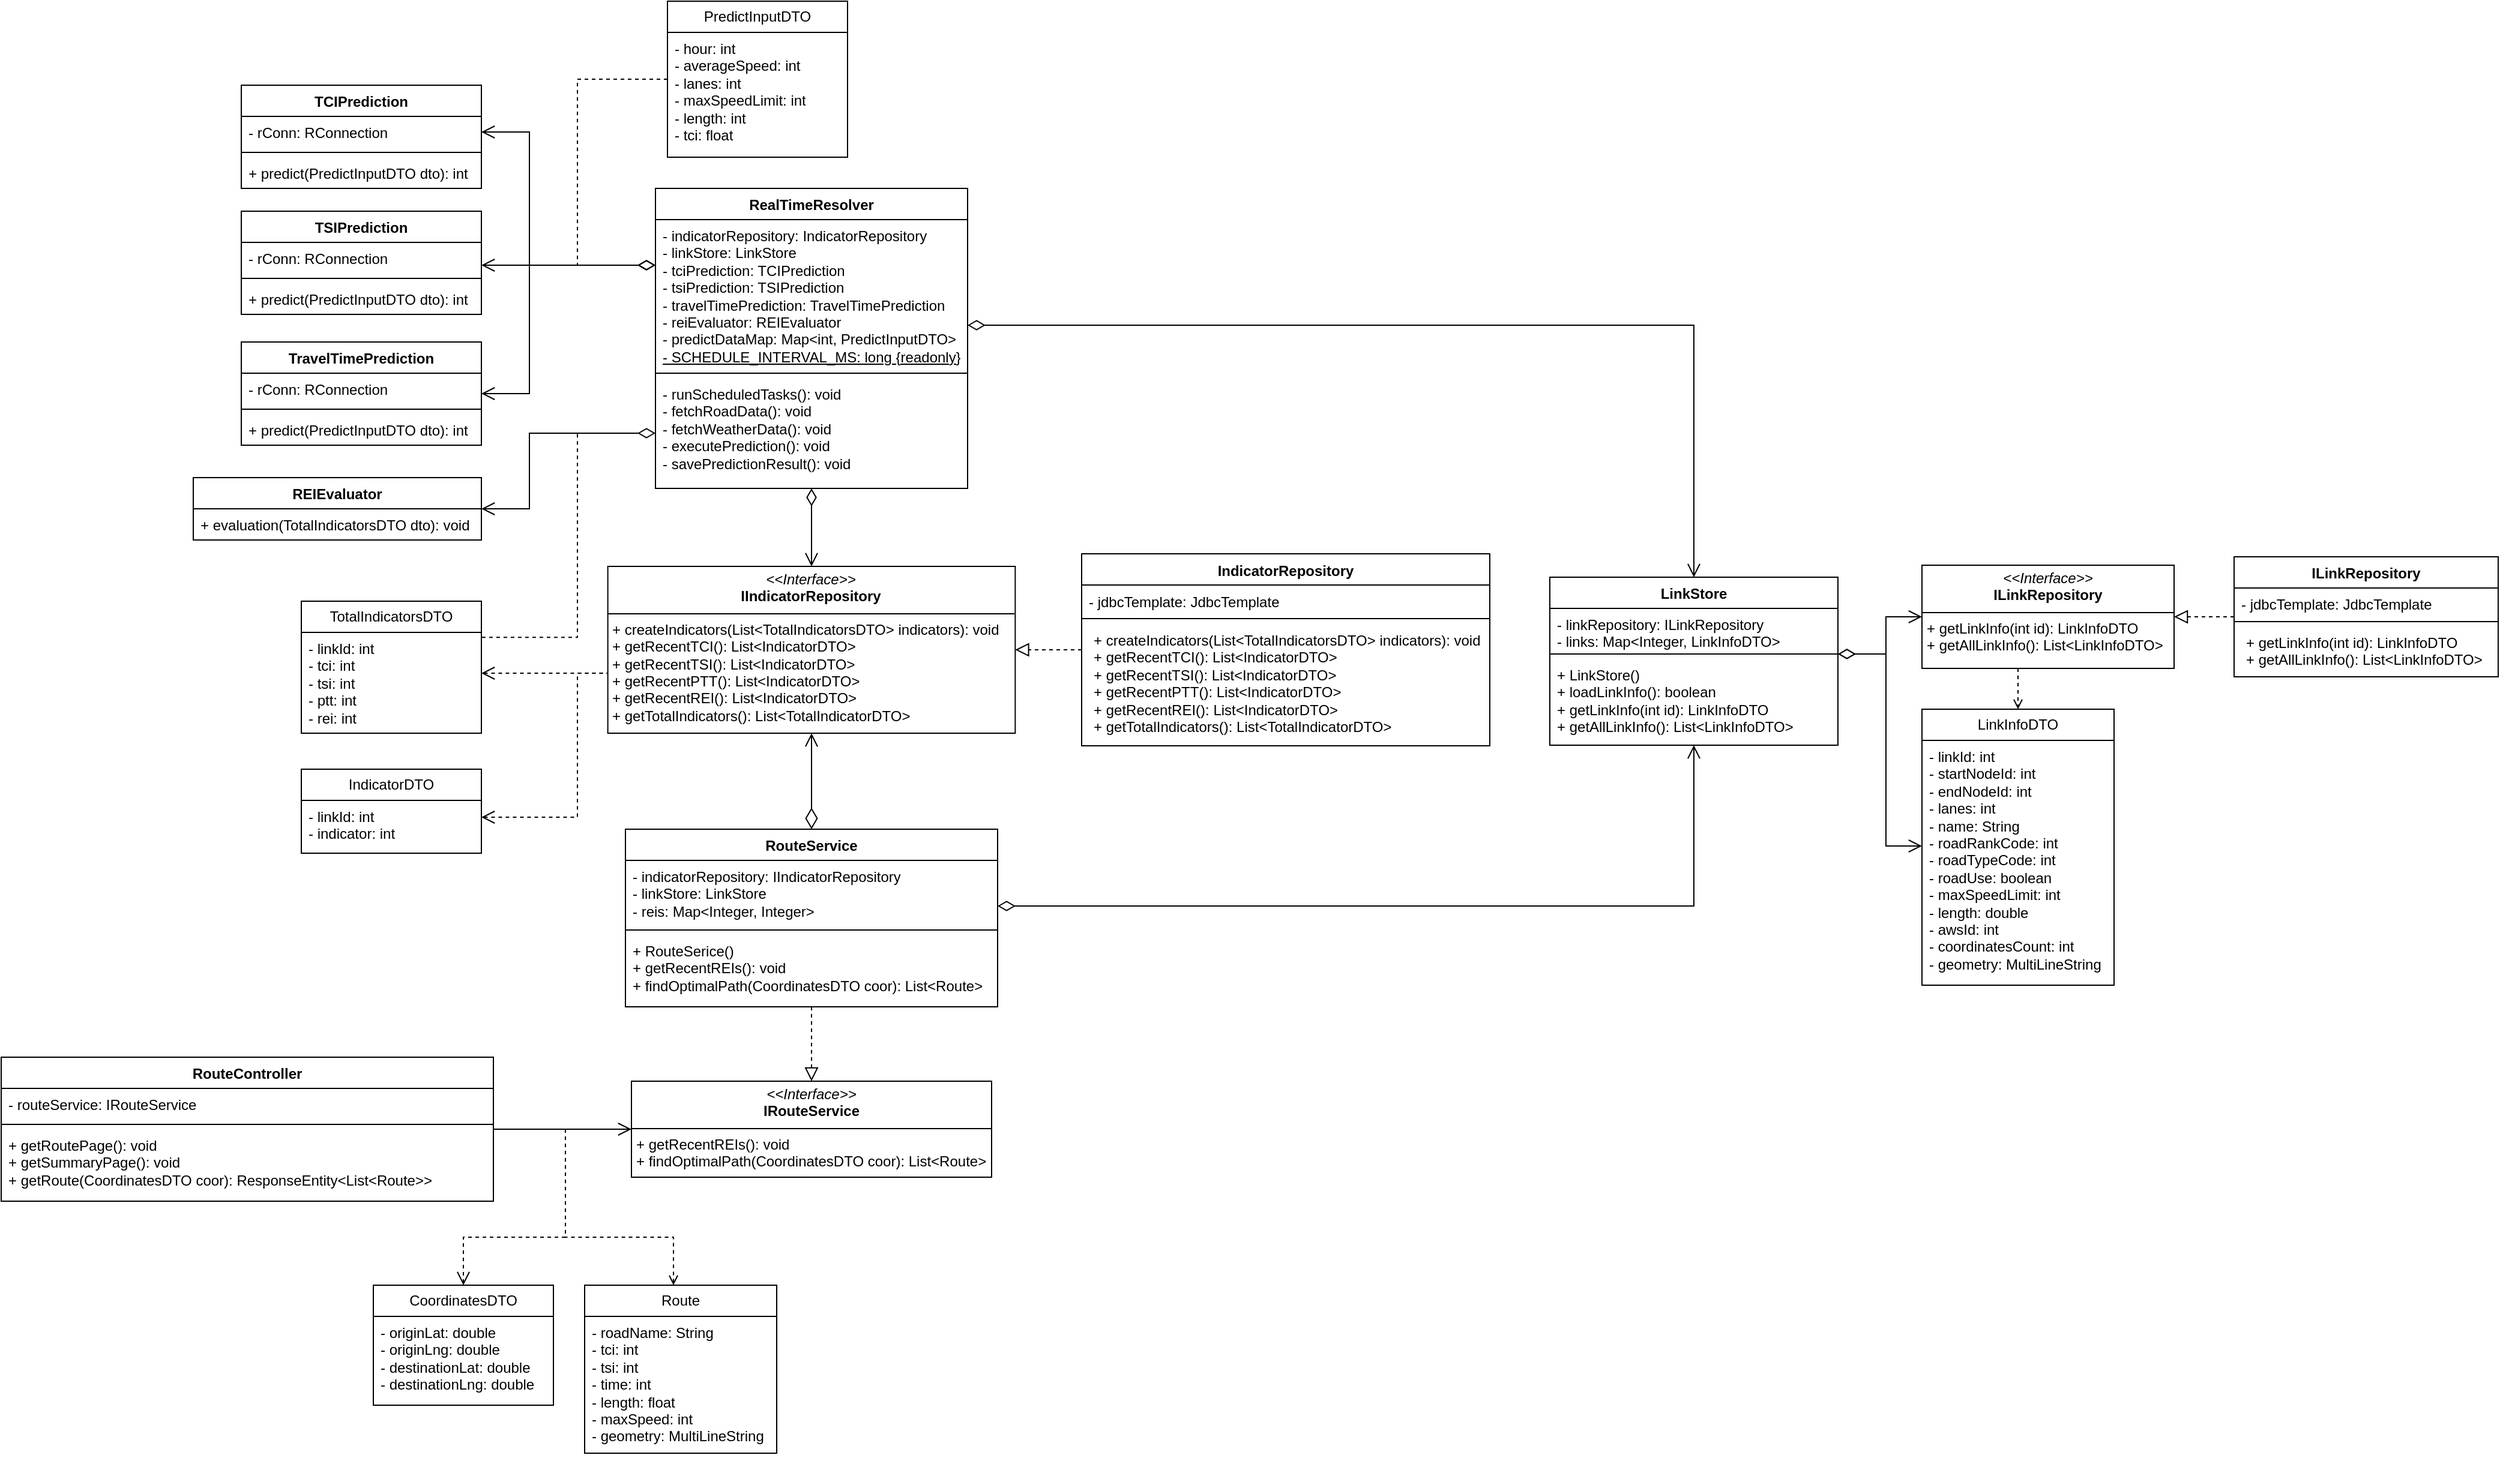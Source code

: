 <mxfile version="24.7.6">
  <diagram id="C5RBs43oDa-KdzZeNtuy" name="Page-1">
    <mxGraphModel dx="2386" dy="2141" grid="1" gridSize="10" guides="1" tooltips="1" connect="1" arrows="1" fold="1" page="1" pageScale="1" pageWidth="1169" pageHeight="827" math="0" shadow="0">
      <root>
        <mxCell id="WIyWlLk6GJQsqaUBKTNV-0" />
        <mxCell id="WIyWlLk6GJQsqaUBKTNV-1" parent="WIyWlLk6GJQsqaUBKTNV-0" />
        <mxCell id="muxnc6hLIIF-vg2cAyDk-29" style="edgeStyle=orthogonalEdgeStyle;rounded=0;orthogonalLoop=1;jettySize=auto;html=1;startArrow=diamondThin;startFill=0;endSize=9;endArrow=open;endFill=0;startSize=12;" edge="1" parent="WIyWlLk6GJQsqaUBKTNV-1" source="7qdgNz7IVnDJnhtJZtUA-0" target="-kvVvv8A91ytOYpTTfjP-13">
          <mxGeometry relative="1" as="geometry" />
        </mxCell>
        <mxCell id="7qdgNz7IVnDJnhtJZtUA-0" value="RealTimeResolver" style="swimlane;fontStyle=1;align=center;verticalAlign=top;childLayout=stackLayout;horizontal=1;startSize=26;horizontalStack=0;resizeParent=1;resizeParentMax=0;resizeLast=0;collapsible=1;marginBottom=0;whiteSpace=wrap;html=1;swimlaneFillColor=default;" parent="WIyWlLk6GJQsqaUBKTNV-1" vertex="1">
          <mxGeometry x="645" y="-584" width="260" height="250" as="geometry" />
        </mxCell>
        <mxCell id="7qdgNz7IVnDJnhtJZtUA-1" value="- indicatorRepository: IndicatorRepository&lt;div&gt;- linkStore: LinkStore&lt;br&gt;&lt;div&gt;- tciPrediction: TCI&lt;span style=&quot;background-color: initial;&quot;&gt;Prediction&lt;/span&gt;&lt;/div&gt;&lt;div&gt;- tsiPrediction: TSI&lt;span style=&quot;background-color: initial;&quot;&gt;Prediction&lt;/span&gt;&lt;/div&gt;&lt;div&gt;- travelTimePrediction: TravelTime&lt;span style=&quot;background-color: initial;&quot;&gt;Prediction&lt;/span&gt;&lt;/div&gt;&lt;div&gt;- reiEvaluator: REIEvaluator&lt;/div&gt;&lt;/div&gt;&lt;div&gt;- predictDataMap: Map&amp;lt;int, PredictInputDTO&amp;gt;&lt;/div&gt;&lt;u&gt;- SCHEDULE_INTERVAL_MS: long {readonly}&lt;/u&gt;" style="text;strokeColor=none;fillColor=none;align=left;verticalAlign=top;spacingLeft=4;spacingRight=4;overflow=hidden;rotatable=0;points=[[0,0.5],[1,0.5]];portConstraint=eastwest;whiteSpace=wrap;html=1;" parent="7qdgNz7IVnDJnhtJZtUA-0" vertex="1">
          <mxGeometry y="26" width="260" height="124" as="geometry" />
        </mxCell>
        <mxCell id="7qdgNz7IVnDJnhtJZtUA-2" value="" style="line;strokeWidth=1;fillColor=none;align=left;verticalAlign=middle;spacingTop=-1;spacingLeft=3;spacingRight=3;rotatable=0;labelPosition=right;points=[];portConstraint=eastwest;strokeColor=inherit;" parent="7qdgNz7IVnDJnhtJZtUA-0" vertex="1">
          <mxGeometry y="150" width="260" height="8" as="geometry" />
        </mxCell>
        <mxCell id="7qdgNz7IVnDJnhtJZtUA-3" value="- runScheduledTasks(): void&lt;div&gt;- fetchRoadData(): void&lt;div&gt;- fetchWeatherData(): void&lt;/div&gt;&lt;div&gt;- executePrediction(): void&lt;/div&gt;&lt;div&gt;- savePredictionResult(): void&lt;/div&gt;&lt;/div&gt;" style="text;strokeColor=none;fillColor=none;align=left;verticalAlign=top;spacingLeft=4;spacingRight=4;overflow=hidden;rotatable=0;points=[[0,0.5],[1,0.5]];portConstraint=eastwest;whiteSpace=wrap;html=1;" parent="7qdgNz7IVnDJnhtJZtUA-0" vertex="1">
          <mxGeometry y="158" width="260" height="92" as="geometry" />
        </mxCell>
        <mxCell id="7qdgNz7IVnDJnhtJZtUA-4" value="TCIPrediction" style="swimlane;fontStyle=1;align=center;verticalAlign=top;childLayout=stackLayout;horizontal=1;startSize=26;horizontalStack=0;resizeParent=1;resizeParentMax=0;resizeLast=0;collapsible=1;marginBottom=0;whiteSpace=wrap;html=1;fillColor=default;swimlaneFillColor=default;" parent="WIyWlLk6GJQsqaUBKTNV-1" vertex="1">
          <mxGeometry x="300" y="-670" width="200" height="86" as="geometry" />
        </mxCell>
        <mxCell id="7qdgNz7IVnDJnhtJZtUA-5" value="- rConn: RConnection" style="text;strokeColor=none;fillColor=none;align=left;verticalAlign=top;spacingLeft=4;spacingRight=4;overflow=hidden;rotatable=0;points=[[0,0.5],[1,0.5]];portConstraint=eastwest;whiteSpace=wrap;html=1;" parent="7qdgNz7IVnDJnhtJZtUA-4" vertex="1">
          <mxGeometry y="26" width="200" height="26" as="geometry" />
        </mxCell>
        <mxCell id="7qdgNz7IVnDJnhtJZtUA-6" value="" style="line;strokeWidth=1;fillColor=none;align=left;verticalAlign=middle;spacingTop=-1;spacingLeft=3;spacingRight=3;rotatable=0;labelPosition=right;points=[];portConstraint=eastwest;strokeColor=inherit;" parent="7qdgNz7IVnDJnhtJZtUA-4" vertex="1">
          <mxGeometry y="52" width="200" height="8" as="geometry" />
        </mxCell>
        <mxCell id="7qdgNz7IVnDJnhtJZtUA-7" value="+ predict(PredictInputDTO dto): int" style="text;strokeColor=none;fillColor=none;align=left;verticalAlign=top;spacingLeft=4;spacingRight=4;overflow=hidden;rotatable=0;points=[[0,0.5],[1,0.5]];portConstraint=eastwest;whiteSpace=wrap;html=1;" parent="7qdgNz7IVnDJnhtJZtUA-4" vertex="1">
          <mxGeometry y="60" width="200" height="26" as="geometry" />
        </mxCell>
        <mxCell id="muxnc6hLIIF-vg2cAyDk-27" style="edgeStyle=orthogonalEdgeStyle;rounded=0;orthogonalLoop=1;jettySize=auto;html=1;endSize=12;startSize=9;endArrow=diamondThin;endFill=0;startArrow=open;startFill=0;" edge="1" parent="WIyWlLk6GJQsqaUBKTNV-1" source="7qdgNz7IVnDJnhtJZtUA-8" target="7qdgNz7IVnDJnhtJZtUA-0">
          <mxGeometry relative="1" as="geometry">
            <Array as="points">
              <mxPoint x="540" y="-413" />
              <mxPoint x="540" y="-520" />
            </Array>
          </mxGeometry>
        </mxCell>
        <mxCell id="7qdgNz7IVnDJnhtJZtUA-8" value="TravelTimePrediction" style="swimlane;fontStyle=1;align=center;verticalAlign=top;childLayout=stackLayout;horizontal=1;startSize=26;horizontalStack=0;resizeParent=1;resizeParentMax=0;resizeLast=0;collapsible=1;marginBottom=0;whiteSpace=wrap;html=1;swimlaneFillColor=default;" parent="WIyWlLk6GJQsqaUBKTNV-1" vertex="1">
          <mxGeometry x="300" y="-456" width="200" height="86" as="geometry" />
        </mxCell>
        <mxCell id="7qdgNz7IVnDJnhtJZtUA-9" value="- rConn: RConnection" style="text;strokeColor=none;fillColor=none;align=left;verticalAlign=top;spacingLeft=4;spacingRight=4;overflow=hidden;rotatable=0;points=[[0,0.5],[1,0.5]];portConstraint=eastwest;whiteSpace=wrap;html=1;" parent="7qdgNz7IVnDJnhtJZtUA-8" vertex="1">
          <mxGeometry y="26" width="200" height="26" as="geometry" />
        </mxCell>
        <mxCell id="7qdgNz7IVnDJnhtJZtUA-10" value="" style="line;strokeWidth=1;fillColor=none;align=left;verticalAlign=middle;spacingTop=-1;spacingLeft=3;spacingRight=3;rotatable=0;labelPosition=right;points=[];portConstraint=eastwest;strokeColor=inherit;" parent="7qdgNz7IVnDJnhtJZtUA-8" vertex="1">
          <mxGeometry y="52" width="200" height="8" as="geometry" />
        </mxCell>
        <mxCell id="7qdgNz7IVnDJnhtJZtUA-11" value="+ predict(PredictInputDTO dto): int" style="text;strokeColor=none;fillColor=none;align=left;verticalAlign=top;spacingLeft=4;spacingRight=4;overflow=hidden;rotatable=0;points=[[0,0.5],[1,0.5]];portConstraint=eastwest;whiteSpace=wrap;html=1;" parent="7qdgNz7IVnDJnhtJZtUA-8" vertex="1">
          <mxGeometry y="60" width="200" height="26" as="geometry" />
        </mxCell>
        <mxCell id="muxnc6hLIIF-vg2cAyDk-26" style="edgeStyle=orthogonalEdgeStyle;rounded=0;orthogonalLoop=1;jettySize=auto;html=1;endSize=12;startSize=9;endArrow=diamondThin;endFill=0;startArrow=open;startFill=0;" edge="1" parent="WIyWlLk6GJQsqaUBKTNV-1" source="7qdgNz7IVnDJnhtJZtUA-12" target="7qdgNz7IVnDJnhtJZtUA-0">
          <mxGeometry relative="1" as="geometry">
            <Array as="points">
              <mxPoint x="580" y="-520" />
              <mxPoint x="580" y="-520" />
            </Array>
          </mxGeometry>
        </mxCell>
        <mxCell id="7qdgNz7IVnDJnhtJZtUA-12" value="TSIPrediction" style="swimlane;fontStyle=1;align=center;verticalAlign=top;childLayout=stackLayout;horizontal=1;startSize=26;horizontalStack=0;resizeParent=1;resizeParentMax=0;resizeLast=0;collapsible=1;marginBottom=0;whiteSpace=wrap;html=1;swimlaneFillColor=default;" parent="WIyWlLk6GJQsqaUBKTNV-1" vertex="1">
          <mxGeometry x="300" y="-565" width="200" height="86" as="geometry" />
        </mxCell>
        <mxCell id="7qdgNz7IVnDJnhtJZtUA-13" value="- rConn: RConnection" style="text;strokeColor=none;fillColor=none;align=left;verticalAlign=top;spacingLeft=4;spacingRight=4;overflow=hidden;rotatable=0;points=[[0,0.5],[1,0.5]];portConstraint=eastwest;whiteSpace=wrap;html=1;" parent="7qdgNz7IVnDJnhtJZtUA-12" vertex="1">
          <mxGeometry y="26" width="200" height="26" as="geometry" />
        </mxCell>
        <mxCell id="7qdgNz7IVnDJnhtJZtUA-14" value="" style="line;strokeWidth=1;fillColor=none;align=left;verticalAlign=middle;spacingTop=-1;spacingLeft=3;spacingRight=3;rotatable=0;labelPosition=right;points=[];portConstraint=eastwest;strokeColor=inherit;" parent="7qdgNz7IVnDJnhtJZtUA-12" vertex="1">
          <mxGeometry y="52" width="200" height="8" as="geometry" />
        </mxCell>
        <mxCell id="7qdgNz7IVnDJnhtJZtUA-15" value="+ predict(PredictInputDTO dto): int" style="text;strokeColor=none;fillColor=none;align=left;verticalAlign=top;spacingLeft=4;spacingRight=4;overflow=hidden;rotatable=0;points=[[0,0.5],[1,0.5]];portConstraint=eastwest;whiteSpace=wrap;html=1;" parent="7qdgNz7IVnDJnhtJZtUA-12" vertex="1">
          <mxGeometry y="60" width="200" height="26" as="geometry" />
        </mxCell>
        <mxCell id="9JOu5r-hT03HQkHYxPeE-22" style="edgeStyle=orthogonalEdgeStyle;rounded=0;orthogonalLoop=1;jettySize=auto;html=1;endArrow=open;endFill=0;endSize=9;" parent="WIyWlLk6GJQsqaUBKTNV-1" source="7qdgNz7IVnDJnhtJZtUA-24" target="9JOu5r-hT03HQkHYxPeE-0" edge="1">
          <mxGeometry relative="1" as="geometry" />
        </mxCell>
        <mxCell id="9JOu5r-hT03HQkHYxPeE-23" style="edgeStyle=orthogonalEdgeStyle;rounded=0;orthogonalLoop=1;jettySize=auto;html=1;endArrow=open;endFill=0;dashed=1;endSize=9;entryX=0.5;entryY=0;entryDx=0;entryDy=0;" parent="WIyWlLk6GJQsqaUBKTNV-1" target="-kvVvv8A91ytOYpTTfjP-0" edge="1">
          <mxGeometry relative="1" as="geometry">
            <mxPoint x="570" y="199.99" as="sourcePoint" />
            <mxPoint x="490" y="330" as="targetPoint" />
            <Array as="points">
              <mxPoint x="570" y="290" />
              <mxPoint x="485" y="290" />
            </Array>
          </mxGeometry>
        </mxCell>
        <mxCell id="7qdgNz7IVnDJnhtJZtUA-24" value="RouteController" style="swimlane;fontStyle=1;align=center;verticalAlign=top;childLayout=stackLayout;horizontal=1;startSize=26;horizontalStack=0;resizeParent=1;resizeParentMax=0;resizeLast=0;collapsible=1;marginBottom=0;whiteSpace=wrap;html=1;swimlaneFillColor=default;" parent="WIyWlLk6GJQsqaUBKTNV-1" vertex="1">
          <mxGeometry x="100" y="140" width="410" height="120" as="geometry" />
        </mxCell>
        <mxCell id="7qdgNz7IVnDJnhtJZtUA-25" value="- routeService: IRouteService" style="text;strokeColor=none;fillColor=none;align=left;verticalAlign=top;spacingLeft=4;spacingRight=4;overflow=hidden;rotatable=0;points=[[0,0.5],[1,0.5]];portConstraint=eastwest;whiteSpace=wrap;html=1;" parent="7qdgNz7IVnDJnhtJZtUA-24" vertex="1">
          <mxGeometry y="26" width="410" height="26" as="geometry" />
        </mxCell>
        <mxCell id="7qdgNz7IVnDJnhtJZtUA-26" value="" style="line;strokeWidth=1;fillColor=none;align=left;verticalAlign=middle;spacingTop=-1;spacingLeft=3;spacingRight=3;rotatable=0;labelPosition=right;points=[];portConstraint=eastwest;strokeColor=inherit;" parent="7qdgNz7IVnDJnhtJZtUA-24" vertex="1">
          <mxGeometry y="52" width="410" height="8" as="geometry" />
        </mxCell>
        <mxCell id="7qdgNz7IVnDJnhtJZtUA-27" value="+ getRoutePage(): void&lt;div&gt;+ getSummaryPage(): void&lt;/div&gt;&lt;div&gt;+ getRoute(CoordinatesDTO coor):&amp;nbsp;ResponseEntity&amp;lt;List&amp;lt;Route&amp;gt;&amp;gt;&lt;/div&gt;" style="text;strokeColor=none;fillColor=none;align=left;verticalAlign=top;spacingLeft=4;spacingRight=4;overflow=hidden;rotatable=0;points=[[0,0.5],[1,0.5]];portConstraint=eastwest;whiteSpace=wrap;html=1;" parent="7qdgNz7IVnDJnhtJZtUA-24" vertex="1">
          <mxGeometry y="60" width="410" height="60" as="geometry" />
        </mxCell>
        <mxCell id="-kvVvv8A91ytOYpTTfjP-7" style="edgeStyle=orthogonalEdgeStyle;rounded=0;orthogonalLoop=1;jettySize=auto;html=1;startArrow=diamondThin;startFill=0;endSize=9;startSize=15;entryX=0.5;entryY=1;entryDx=0;entryDy=0;endArrow=open;endFill=0;" parent="WIyWlLk6GJQsqaUBKTNV-1" source="7qdgNz7IVnDJnhtJZtUA-28" target="-kvVvv8A91ytOYpTTfjP-13" edge="1">
          <mxGeometry relative="1" as="geometry" />
        </mxCell>
        <mxCell id="9JOu5r-hT03HQkHYxPeE-39" style="edgeStyle=orthogonalEdgeStyle;rounded=0;orthogonalLoop=1;jettySize=auto;html=1;dashed=1;endArrow=block;endFill=0;endSize=9;" parent="WIyWlLk6GJQsqaUBKTNV-1" source="7qdgNz7IVnDJnhtJZtUA-28" target="9JOu5r-hT03HQkHYxPeE-0" edge="1">
          <mxGeometry relative="1" as="geometry" />
        </mxCell>
        <mxCell id="muxnc6hLIIF-vg2cAyDk-38" style="edgeStyle=orthogonalEdgeStyle;rounded=0;orthogonalLoop=1;jettySize=auto;html=1;endArrow=open;endFill=0;endSize=9;startArrow=diamondThin;startFill=0;startSize=12;" edge="1" parent="WIyWlLk6GJQsqaUBKTNV-1" source="7qdgNz7IVnDJnhtJZtUA-28" target="muxnc6hLIIF-vg2cAyDk-5">
          <mxGeometry relative="1" as="geometry">
            <Array as="points">
              <mxPoint x="1510" y="14" />
            </Array>
          </mxGeometry>
        </mxCell>
        <mxCell id="7qdgNz7IVnDJnhtJZtUA-28" value="RouteService" style="swimlane;fontStyle=1;align=center;verticalAlign=top;childLayout=stackLayout;horizontal=1;startSize=26;horizontalStack=0;resizeParent=1;resizeParentMax=0;resizeLast=0;collapsible=1;marginBottom=0;whiteSpace=wrap;html=1;swimlaneFillColor=default;" parent="WIyWlLk6GJQsqaUBKTNV-1" vertex="1">
          <mxGeometry x="620" y="-50" width="310" height="148" as="geometry" />
        </mxCell>
        <mxCell id="7qdgNz7IVnDJnhtJZtUA-29" value="- indicatorRepository: IIndicatorRepository&lt;div&gt;- linkStore: LinkStore&lt;/div&gt;&lt;div&gt;- reis: Map&amp;lt;Integer, Integer&amp;gt;&lt;/div&gt;" style="text;strokeColor=none;fillColor=none;align=left;verticalAlign=top;spacingLeft=4;spacingRight=4;overflow=hidden;rotatable=0;points=[[0,0.5],[1,0.5]];portConstraint=eastwest;whiteSpace=wrap;html=1;" parent="7qdgNz7IVnDJnhtJZtUA-28" vertex="1">
          <mxGeometry y="26" width="310" height="54" as="geometry" />
        </mxCell>
        <mxCell id="7qdgNz7IVnDJnhtJZtUA-30" value="" style="line;strokeWidth=1;fillColor=none;align=left;verticalAlign=middle;spacingTop=-1;spacingLeft=3;spacingRight=3;rotatable=0;labelPosition=right;points=[];portConstraint=eastwest;strokeColor=inherit;" parent="7qdgNz7IVnDJnhtJZtUA-28" vertex="1">
          <mxGeometry y="80" width="310" height="8" as="geometry" />
        </mxCell>
        <mxCell id="7qdgNz7IVnDJnhtJZtUA-31" value="+ RouteSerice()&lt;div&gt;&lt;span style=&quot;background-color: initial;&quot;&gt;+ getRecentREIs(): void&lt;/span&gt;&lt;/div&gt;&lt;div&gt;&lt;span style=&quot;background-color: initial;&quot;&gt;+ findOptimalPath(CoordinatesDTO coor): List&amp;lt;Route&amp;gt;&lt;/span&gt;&lt;/div&gt;" style="text;strokeColor=none;fillColor=none;align=left;verticalAlign=top;spacingLeft=4;spacingRight=4;overflow=hidden;rotatable=0;points=[[0,0.5],[1,0.5]];portConstraint=eastwest;whiteSpace=wrap;html=1;" parent="7qdgNz7IVnDJnhtJZtUA-28" vertex="1">
          <mxGeometry y="88" width="310" height="60" as="geometry" />
        </mxCell>
        <mxCell id="-kvVvv8A91ytOYpTTfjP-0" value="CoordinatesDTO" style="swimlane;fontStyle=0;childLayout=stackLayout;horizontal=1;startSize=26;fillColor=none;horizontalStack=0;resizeParent=1;resizeParentMax=0;resizeLast=0;collapsible=1;marginBottom=0;whiteSpace=wrap;html=1;swimlaneFillColor=default;" parent="WIyWlLk6GJQsqaUBKTNV-1" vertex="1">
          <mxGeometry x="410" y="330" width="150" height="100" as="geometry" />
        </mxCell>
        <mxCell id="-kvVvv8A91ytOYpTTfjP-1" value="- originLat: double&lt;div&gt;- originLng: double&lt;br&gt;&lt;/div&gt;&lt;div&gt;- destinationLat&lt;span style=&quot;background-color: initial;&quot;&gt;: double&lt;/span&gt;&lt;br&gt;&lt;/div&gt;&lt;div&gt;- destinationLng&lt;span style=&quot;background-color: initial;&quot;&gt;: double&lt;/span&gt;&lt;span style=&quot;background-color: initial;&quot;&gt;&lt;br&gt;&lt;/span&gt;&lt;/div&gt;" style="text;strokeColor=none;fillColor=none;align=left;verticalAlign=top;spacingLeft=4;spacingRight=4;overflow=hidden;rotatable=0;points=[[0,0.5],[1,0.5]];portConstraint=eastwest;whiteSpace=wrap;html=1;" parent="-kvVvv8A91ytOYpTTfjP-0" vertex="1">
          <mxGeometry y="26" width="150" height="74" as="geometry" />
        </mxCell>
        <mxCell id="-kvVvv8A91ytOYpTTfjP-13" value="&lt;p style=&quot;margin:0px;margin-top:4px;text-align:center;&quot;&gt;&lt;i&gt;&amp;lt;&amp;lt;Interface&amp;gt;&amp;gt;&lt;/i&gt;&lt;br&gt;&lt;b&gt;IIndicatorRepository&lt;/b&gt;&lt;/p&gt;&lt;hr size=&quot;1&quot; style=&quot;border-style:solid;&quot;&gt;&lt;p style=&quot;margin:0px;margin-left:4px;&quot;&gt;+ createIndicators(List&amp;lt;TotalIndicatorsDTO&amp;gt; indicators): void&lt;br&gt;&lt;/p&gt;&lt;p style=&quot;margin: 0px 0px 0px 4px;&quot;&gt;+ getRecentTCI(): List&amp;lt;IndicatorDTO&amp;gt;&lt;/p&gt;&lt;p style=&quot;margin: 0px 0px 0px 4px;&quot;&gt;+ getRecentTSI(): List&amp;lt;IndicatorDTO&amp;gt;&lt;br&gt;&lt;/p&gt;&lt;p style=&quot;margin: 0px 0px 0px 4px;&quot;&gt;+ getRecentPTT(): List&amp;lt;IndicatorDTO&amp;gt;&lt;/p&gt;&lt;p style=&quot;margin: 0px 0px 0px 4px;&quot;&gt;+ getRecentREI(): List&amp;lt;IndicatorDTO&amp;gt;&lt;/p&gt;&lt;p style=&quot;margin: 0px 0px 0px 4px;&quot;&gt;+ getTotalIndicators(): List&amp;lt;TotalIndicatorDTO&amp;gt;&lt;/p&gt;" style="verticalAlign=top;align=left;overflow=fill;html=1;whiteSpace=wrap;swimlaneFillColor=default;" parent="WIyWlLk6GJQsqaUBKTNV-1" vertex="1">
          <mxGeometry x="605.31" y="-269" width="339.38" height="139" as="geometry" />
        </mxCell>
        <mxCell id="9JOu5r-hT03HQkHYxPeE-41" style="edgeStyle=orthogonalEdgeStyle;rounded=0;orthogonalLoop=1;jettySize=auto;html=1;dashed=1;endArrow=none;endFill=0;endSize=9;startArrow=open;startFill=0;startSize=9;" parent="WIyWlLk6GJQsqaUBKTNV-1" source="-kvVvv8A91ytOYpTTfjP-14" target="-kvVvv8A91ytOYpTTfjP-13" edge="1">
          <mxGeometry relative="1" as="geometry">
            <Array as="points">
              <mxPoint x="580" y="-60" />
              <mxPoint x="580" y="-180" />
            </Array>
          </mxGeometry>
        </mxCell>
        <mxCell id="-kvVvv8A91ytOYpTTfjP-14" value="IndicatorDTO" style="swimlane;fontStyle=0;childLayout=stackLayout;horizontal=1;startSize=26;fillColor=none;horizontalStack=0;resizeParent=1;resizeParentMax=0;resizeLast=0;collapsible=1;marginBottom=0;whiteSpace=wrap;html=1;" parent="WIyWlLk6GJQsqaUBKTNV-1" vertex="1">
          <mxGeometry x="350" y="-100" width="150" height="70" as="geometry" />
        </mxCell>
        <mxCell id="-kvVvv8A91ytOYpTTfjP-15" value="- linkId: int&lt;div&gt;- indicator: int&lt;br&gt;&lt;/div&gt;" style="text;strokeColor=none;fillColor=none;align=left;verticalAlign=top;spacingLeft=4;spacingRight=4;overflow=hidden;rotatable=0;points=[[0,0.5],[1,0.5]];portConstraint=eastwest;whiteSpace=wrap;html=1;" parent="-kvVvv8A91ytOYpTTfjP-14" vertex="1">
          <mxGeometry y="26" width="150" height="44" as="geometry" />
        </mxCell>
        <mxCell id="9JOu5r-hT03HQkHYxPeE-0" value="&lt;p style=&quot;margin:0px;margin-top:4px;text-align:center;&quot;&gt;&lt;i&gt;&amp;lt;&amp;lt;Interface&amp;gt;&amp;gt;&lt;/i&gt;&lt;br&gt;&lt;b&gt;I&lt;/b&gt;&lt;b style=&quot;background-color: initial;&quot;&gt;RouteService&lt;/b&gt;&lt;/p&gt;&lt;hr size=&quot;1&quot; style=&quot;border-style:solid;&quot;&gt;&lt;p style=&quot;margin:0px;margin-left:4px;&quot;&gt;+ getRecentREIs(): void&lt;/p&gt;&lt;p style=&quot;margin:0px;margin-left:4px;&quot;&gt;+ findOptimalPath(CoordinatesDTO coor): List&amp;lt;Route&amp;gt;&lt;/p&gt;" style="verticalAlign=top;align=left;overflow=fill;html=1;whiteSpace=wrap;swimlaneFillColor=default;" parent="WIyWlLk6GJQsqaUBKTNV-1" vertex="1">
          <mxGeometry x="625" y="160" width="300" height="80" as="geometry" />
        </mxCell>
        <mxCell id="muxnc6hLIIF-vg2cAyDk-22" style="edgeStyle=orthogonalEdgeStyle;rounded=0;orthogonalLoop=1;jettySize=auto;html=1;endArrow=none;endFill=0;dashed=1;startArrow=open;startFill=0;" edge="1" parent="WIyWlLk6GJQsqaUBKTNV-1" source="9JOu5r-hT03HQkHYxPeE-6">
          <mxGeometry relative="1" as="geometry">
            <mxPoint x="570" y="290" as="targetPoint" />
            <Array as="points">
              <mxPoint x="660" y="290" />
            </Array>
          </mxGeometry>
        </mxCell>
        <mxCell id="9JOu5r-hT03HQkHYxPeE-6" value="Route" style="swimlane;fontStyle=0;childLayout=stackLayout;horizontal=1;startSize=26;fillColor=none;horizontalStack=0;resizeParent=1;resizeParentMax=0;resizeLast=0;collapsible=1;marginBottom=0;whiteSpace=wrap;html=1;swimlaneFillColor=default;" parent="WIyWlLk6GJQsqaUBKTNV-1" vertex="1">
          <mxGeometry x="586" y="330" width="160" height="140" as="geometry">
            <mxRectangle x="780" y="586" width="70" height="30" as="alternateBounds" />
          </mxGeometry>
        </mxCell>
        <mxCell id="9JOu5r-hT03HQkHYxPeE-9" value="- roadName: String&lt;div&gt;- tci: int&lt;br&gt;&lt;/div&gt;&lt;div&gt;- tsi: int&lt;br&gt;&lt;/div&gt;&lt;div&gt;- time: int&lt;br&gt;&lt;/div&gt;&lt;div&gt;- length: float&lt;br&gt;&lt;/div&gt;&lt;div&gt;- maxSpeed: int&lt;/div&gt;&lt;div&gt;- geometry: MultiLineString&lt;/div&gt;" style="text;strokeColor=none;fillColor=none;align=left;verticalAlign=top;spacingLeft=4;spacingRight=4;overflow=hidden;rotatable=0;points=[[0,0.5],[1,0.5]];portConstraint=eastwest;whiteSpace=wrap;html=1;" parent="9JOu5r-hT03HQkHYxPeE-6" vertex="1">
          <mxGeometry y="26" width="160" height="114" as="geometry" />
        </mxCell>
        <mxCell id="muxnc6hLIIF-vg2cAyDk-28" style="edgeStyle=orthogonalEdgeStyle;rounded=0;orthogonalLoop=1;jettySize=auto;html=1;endSize=12;startSize=9;endArrow=diamondThin;endFill=0;startArrow=open;startFill=0;" edge="1" parent="WIyWlLk6GJQsqaUBKTNV-1" source="9JOu5r-hT03HQkHYxPeE-29" target="7qdgNz7IVnDJnhtJZtUA-0">
          <mxGeometry relative="1" as="geometry">
            <Array as="points">
              <mxPoint x="540" y="-317" />
              <mxPoint x="540" y="-380" />
            </Array>
          </mxGeometry>
        </mxCell>
        <mxCell id="9JOu5r-hT03HQkHYxPeE-29" value="REIEvaluator" style="swimlane;fontStyle=1;align=center;verticalAlign=top;childLayout=stackLayout;horizontal=1;startSize=26;horizontalStack=0;resizeParent=1;resizeParentMax=0;resizeLast=0;collapsible=1;marginBottom=0;whiteSpace=wrap;html=1;swimlaneFillColor=default;" parent="WIyWlLk6GJQsqaUBKTNV-1" vertex="1">
          <mxGeometry x="260" y="-343" width="240" height="52" as="geometry" />
        </mxCell>
        <mxCell id="9JOu5r-hT03HQkHYxPeE-32" value="+ evaluation&lt;span style=&quot;background-color: initial;&quot;&gt;(TotalIndicatorsDTO dto): void&lt;/span&gt;" style="text;strokeColor=none;fillColor=none;align=left;verticalAlign=top;spacingLeft=4;spacingRight=4;overflow=hidden;rotatable=0;points=[[0,0.5],[1,0.5]];portConstraint=eastwest;whiteSpace=wrap;html=1;" parent="9JOu5r-hT03HQkHYxPeE-29" vertex="1">
          <mxGeometry y="26" width="240" height="26" as="geometry" />
        </mxCell>
        <mxCell id="5KlHAKBDxqlmMe3zaaGu-0" value="TotalIndicatorsDTO" style="swimlane;fontStyle=0;childLayout=stackLayout;horizontal=1;startSize=26;fillColor=none;horizontalStack=0;resizeParent=1;resizeParentMax=0;resizeLast=0;collapsible=1;marginBottom=0;whiteSpace=wrap;html=1;swimlaneFillColor=default;" parent="WIyWlLk6GJQsqaUBKTNV-1" vertex="1">
          <mxGeometry x="350" y="-240" width="150" height="110" as="geometry" />
        </mxCell>
        <mxCell id="muxnc6hLIIF-vg2cAyDk-34" style="edgeStyle=orthogonalEdgeStyle;rounded=0;orthogonalLoop=1;jettySize=auto;html=1;endArrow=none;endFill=0;dashed=1;exitX=1.003;exitY=0.049;exitDx=0;exitDy=0;exitPerimeter=0;" edge="1" parent="5KlHAKBDxqlmMe3zaaGu-0" source="5KlHAKBDxqlmMe3zaaGu-1">
          <mxGeometry relative="1" as="geometry">
            <mxPoint x="230" y="-140" as="targetPoint" />
            <mxPoint x="150" y="53" as="sourcePoint" />
            <Array as="points">
              <mxPoint x="230" y="30" />
            </Array>
          </mxGeometry>
        </mxCell>
        <mxCell id="5KlHAKBDxqlmMe3zaaGu-1" value="- linkId: int&lt;div&gt;- tci: int&lt;br&gt;&lt;/div&gt;&lt;div&gt;- tsi: int&lt;/div&gt;&lt;div&gt;- ptt: int&lt;/div&gt;&lt;div&gt;- rei: int&lt;/div&gt;" style="text;strokeColor=none;fillColor=none;align=left;verticalAlign=top;spacingLeft=4;spacingRight=4;overflow=hidden;rotatable=0;points=[[0,0.5],[1,0.5]];portConstraint=eastwest;whiteSpace=wrap;html=1;" parent="5KlHAKBDxqlmMe3zaaGu-0" vertex="1">
          <mxGeometry y="26" width="150" height="84" as="geometry" />
        </mxCell>
        <mxCell id="5KlHAKBDxqlmMe3zaaGu-2" style="edgeStyle=orthogonalEdgeStyle;rounded=0;orthogonalLoop=1;jettySize=auto;html=1;endArrow=none;endFill=0;endSize=9;dashed=1;startArrow=open;startFill=0;startSize=9;" parent="WIyWlLk6GJQsqaUBKTNV-1" source="5KlHAKBDxqlmMe3zaaGu-1" target="-kvVvv8A91ytOYpTTfjP-13" edge="1">
          <mxGeometry relative="1" as="geometry">
            <Array as="points">
              <mxPoint x="570" y="-180" />
              <mxPoint x="570" y="-180" />
            </Array>
          </mxGeometry>
        </mxCell>
        <mxCell id="muxnc6hLIIF-vg2cAyDk-30" style="edgeStyle=orthogonalEdgeStyle;rounded=0;orthogonalLoop=1;jettySize=auto;html=1;endArrow=none;endFill=0;dashed=1;endSize=9;startSize=12;" edge="1" parent="WIyWlLk6GJQsqaUBKTNV-1" source="muxnc6hLIIF-vg2cAyDk-0">
          <mxGeometry relative="1" as="geometry">
            <mxPoint x="570" y="-520" as="targetPoint" />
            <Array as="points">
              <mxPoint x="580" y="-675" />
              <mxPoint x="580" y="-520" />
            </Array>
          </mxGeometry>
        </mxCell>
        <mxCell id="muxnc6hLIIF-vg2cAyDk-0" value="PredictInputDTO" style="swimlane;fontStyle=0;childLayout=stackLayout;horizontal=1;startSize=26;fillColor=none;horizontalStack=0;resizeParent=1;resizeParentMax=0;resizeLast=0;collapsible=1;marginBottom=0;whiteSpace=wrap;html=1;swimlaneFillColor=default;" vertex="1" parent="WIyWlLk6GJQsqaUBKTNV-1">
          <mxGeometry x="655" y="-740" width="150" height="130" as="geometry" />
        </mxCell>
        <mxCell id="muxnc6hLIIF-vg2cAyDk-1" value="&lt;div&gt;- hour: int&lt;br&gt;&lt;/div&gt;&lt;div&gt;- averageSpeed: int&lt;/div&gt;&lt;div&gt;- lanes: int&lt;/div&gt;&lt;div&gt;- maxSpeedLimit: int&lt;/div&gt;&lt;div&gt;- length: int&lt;/div&gt;&lt;div&gt;- tci: float&lt;/div&gt;" style="text;strokeColor=none;fillColor=none;align=left;verticalAlign=top;spacingLeft=4;spacingRight=4;overflow=hidden;rotatable=0;points=[[0,0.5],[1,0.5]];portConstraint=eastwest;whiteSpace=wrap;html=1;" vertex="1" parent="muxnc6hLIIF-vg2cAyDk-0">
          <mxGeometry y="26" width="150" height="104" as="geometry" />
        </mxCell>
        <mxCell id="muxnc6hLIIF-vg2cAyDk-42" style="edgeStyle=orthogonalEdgeStyle;rounded=0;orthogonalLoop=1;jettySize=auto;html=1;endArrow=open;endFill=0;endSize=9;startArrow=diamondThin;startFill=0;startSize=12;" edge="1" parent="WIyWlLk6GJQsqaUBKTNV-1">
          <mxGeometry relative="1" as="geometry">
            <mxPoint x="1630" y="-196" as="sourcePoint" />
            <mxPoint x="1700.0" y="-36" as="targetPoint" />
            <Array as="points">
              <mxPoint x="1670" y="-196" />
              <mxPoint x="1670" y="-36" />
            </Array>
          </mxGeometry>
        </mxCell>
        <mxCell id="muxnc6hLIIF-vg2cAyDk-2" value="LinkStore" style="swimlane;fontStyle=1;align=center;verticalAlign=top;childLayout=stackLayout;horizontal=1;startSize=26;horizontalStack=0;resizeParent=1;resizeParentMax=0;resizeLast=0;collapsible=1;marginBottom=0;whiteSpace=wrap;html=1;swimlaneFillColor=default;" vertex="1" parent="WIyWlLk6GJQsqaUBKTNV-1">
          <mxGeometry x="1390" y="-260" width="240" height="140" as="geometry" />
        </mxCell>
        <mxCell id="muxnc6hLIIF-vg2cAyDk-3" value="&lt;div&gt;- linkRepository: ILinkRepository&lt;/div&gt;- links: Map&amp;lt;Integer, LinkInfoDTO&amp;gt;" style="text;strokeColor=none;fillColor=none;align=left;verticalAlign=top;spacingLeft=4;spacingRight=4;overflow=hidden;rotatable=0;points=[[0,0.5],[1,0.5]];portConstraint=eastwest;whiteSpace=wrap;html=1;" vertex="1" parent="muxnc6hLIIF-vg2cAyDk-2">
          <mxGeometry y="26" width="240" height="34" as="geometry" />
        </mxCell>
        <mxCell id="muxnc6hLIIF-vg2cAyDk-4" value="" style="line;strokeWidth=1;fillColor=none;align=left;verticalAlign=middle;spacingTop=-1;spacingLeft=3;spacingRight=3;rotatable=0;labelPosition=right;points=[];portConstraint=eastwest;strokeColor=inherit;" vertex="1" parent="muxnc6hLIIF-vg2cAyDk-2">
          <mxGeometry y="60" width="240" height="8" as="geometry" />
        </mxCell>
        <mxCell id="muxnc6hLIIF-vg2cAyDk-5" value="+ LinkStore()&lt;div&gt;+ loadLinkInfo(): boolean&lt;/div&gt;&lt;div&gt;+ getLinkInfo(int id): LinkInfoDTO&lt;/div&gt;&lt;div&gt;+ getAllLinkInfo(): List&amp;lt;LinkInfoDTO&amp;gt;&lt;br&gt;&lt;/div&gt;" style="text;strokeColor=none;fillColor=none;align=left;verticalAlign=top;spacingLeft=4;spacingRight=4;overflow=hidden;rotatable=0;points=[[0,0.5],[1,0.5]];portConstraint=eastwest;whiteSpace=wrap;html=1;" vertex="1" parent="muxnc6hLIIF-vg2cAyDk-2">
          <mxGeometry y="68" width="240" height="72" as="geometry" />
        </mxCell>
        <mxCell id="muxnc6hLIIF-vg2cAyDk-44" style="edgeStyle=orthogonalEdgeStyle;rounded=0;orthogonalLoop=1;jettySize=auto;html=1;endArrow=open;endFill=0;dashed=1;" edge="1" parent="WIyWlLk6GJQsqaUBKTNV-1" source="muxnc6hLIIF-vg2cAyDk-11" target="muxnc6hLIIF-vg2cAyDk-12">
          <mxGeometry relative="1" as="geometry">
            <Array as="points">
              <mxPoint x="1780" y="-170" />
              <mxPoint x="1780" y="-170" />
            </Array>
          </mxGeometry>
        </mxCell>
        <mxCell id="muxnc6hLIIF-vg2cAyDk-11" value="&lt;p style=&quot;margin:0px;margin-top:4px;text-align:center;&quot;&gt;&lt;i&gt;&amp;lt;&amp;lt;Interface&amp;gt;&amp;gt;&lt;/i&gt;&lt;br&gt;&lt;b&gt;ILinkRepository&lt;/b&gt;&lt;/p&gt;&lt;hr size=&quot;1&quot; style=&quot;border-style:solid;&quot;&gt;&lt;p style=&quot;margin:0px;margin-left:4px;&quot;&gt;&lt;span style=&quot;background-color: initial;&quot;&gt;+ getLinkInfo(int id): LinkInfoDTO&lt;/span&gt;&lt;/p&gt;&lt;p style=&quot;margin:0px;margin-left:4px;&quot;&gt;&lt;span style=&quot;background-color: initial;&quot;&gt;+ getAllLinkInfo(): List&amp;lt;LinkInfoDTO&amp;gt;&lt;/span&gt;&lt;br&gt;&lt;/p&gt;" style="verticalAlign=top;align=left;overflow=fill;html=1;whiteSpace=wrap;swimlaneFillColor=default;" vertex="1" parent="WIyWlLk6GJQsqaUBKTNV-1">
          <mxGeometry x="1700" y="-270" width="210" height="86" as="geometry" />
        </mxCell>
        <mxCell id="muxnc6hLIIF-vg2cAyDk-12" value="LinkInfoDTO" style="swimlane;fontStyle=0;childLayout=stackLayout;horizontal=1;startSize=26;fillColor=none;horizontalStack=0;resizeParent=1;resizeParentMax=0;resizeLast=0;collapsible=1;marginBottom=0;whiteSpace=wrap;html=1;swimlaneFillColor=default;" vertex="1" parent="WIyWlLk6GJQsqaUBKTNV-1">
          <mxGeometry x="1700" y="-150" width="160" height="230" as="geometry">
            <mxRectangle x="780" y="586" width="70" height="30" as="alternateBounds" />
          </mxGeometry>
        </mxCell>
        <mxCell id="muxnc6hLIIF-vg2cAyDk-13" value="- linkId: int&lt;div&gt;- startNodeId: int&lt;div&gt;- endNodeId: int&lt;br&gt;&lt;/div&gt;&lt;div&gt;- lanes: int&lt;br&gt;&lt;/div&gt;&lt;div&gt;- name: String&lt;br&gt;&lt;/div&gt;&lt;div&gt;- roadRankCode: int&lt;br&gt;&lt;/div&gt;&lt;div&gt;- roadTypeCode: int&lt;br&gt;&lt;/div&gt;&lt;div&gt;- roadUse: boolean&lt;/div&gt;&lt;div&gt;- maxSpeedLimit: int&lt;/div&gt;&lt;div&gt;- length: double&lt;/div&gt;&lt;div&gt;- awsId: int&lt;/div&gt;&lt;div&gt;- coordinatesCount: int&lt;/div&gt;&lt;div&gt;- geometry: MultiLineString&lt;/div&gt;&lt;/div&gt;" style="text;strokeColor=none;fillColor=none;align=left;verticalAlign=top;spacingLeft=4;spacingRight=4;overflow=hidden;rotatable=0;points=[[0,0.5],[1,0.5]];portConstraint=eastwest;whiteSpace=wrap;html=1;" vertex="1" parent="muxnc6hLIIF-vg2cAyDk-12">
          <mxGeometry y="26" width="160" height="204" as="geometry" />
        </mxCell>
        <mxCell id="muxnc6hLIIF-vg2cAyDk-25" style="edgeStyle=orthogonalEdgeStyle;rounded=0;orthogonalLoop=1;jettySize=auto;html=1;endSize=12;startSize=9;endArrow=diamondThin;endFill=0;startArrow=open;startFill=0;" edge="1" parent="WIyWlLk6GJQsqaUBKTNV-1" source="7qdgNz7IVnDJnhtJZtUA-5" target="7qdgNz7IVnDJnhtJZtUA-0">
          <mxGeometry relative="1" as="geometry">
            <Array as="points">
              <mxPoint x="540" y="-631" />
              <mxPoint x="540" y="-520" />
            </Array>
          </mxGeometry>
        </mxCell>
        <mxCell id="muxnc6hLIIF-vg2cAyDk-39" style="edgeStyle=orthogonalEdgeStyle;rounded=0;orthogonalLoop=1;jettySize=auto;html=1;entryX=0.5;entryY=0;entryDx=0;entryDy=0;endArrow=open;endFill=0;endSize=9;startArrow=diamondThin;startFill=0;startSize=12;" edge="1" parent="WIyWlLk6GJQsqaUBKTNV-1" source="7qdgNz7IVnDJnhtJZtUA-1" target="muxnc6hLIIF-vg2cAyDk-2">
          <mxGeometry relative="1" as="geometry">
            <Array as="points">
              <mxPoint x="1510" y="-470" />
            </Array>
          </mxGeometry>
        </mxCell>
        <mxCell id="muxnc6hLIIF-vg2cAyDk-43" style="edgeStyle=orthogonalEdgeStyle;rounded=0;orthogonalLoop=1;jettySize=auto;html=1;endArrow=open;endFill=0;endSize=9;startArrow=diamondThin;startFill=0;startSize=12;" edge="1" parent="WIyWlLk6GJQsqaUBKTNV-1" source="muxnc6hLIIF-vg2cAyDk-4" target="muxnc6hLIIF-vg2cAyDk-11">
          <mxGeometry relative="1" as="geometry">
            <Array as="points">
              <mxPoint x="1670" y="-196" />
              <mxPoint x="1670" y="-227" />
            </Array>
          </mxGeometry>
        </mxCell>
        <mxCell id="muxnc6hLIIF-vg2cAyDk-53" style="edgeStyle=orthogonalEdgeStyle;rounded=0;orthogonalLoop=1;jettySize=auto;html=1;dashed=1;endArrow=block;endFill=0;startSize=9;endSize=9;" edge="1" parent="WIyWlLk6GJQsqaUBKTNV-1" source="muxnc6hLIIF-vg2cAyDk-47" target="-kvVvv8A91ytOYpTTfjP-13">
          <mxGeometry relative="1" as="geometry" />
        </mxCell>
        <mxCell id="muxnc6hLIIF-vg2cAyDk-47" value="&lt;b&gt;IndicatorRepository&lt;/b&gt;" style="swimlane;fontStyle=1;align=center;verticalAlign=top;childLayout=stackLayout;horizontal=1;startSize=26;horizontalStack=0;resizeParent=1;resizeParentMax=0;resizeLast=0;collapsible=1;marginBottom=0;whiteSpace=wrap;html=1;swimlaneFillColor=default;" vertex="1" parent="WIyWlLk6GJQsqaUBKTNV-1">
          <mxGeometry x="1000" y="-279.5" width="340" height="160" as="geometry" />
        </mxCell>
        <mxCell id="muxnc6hLIIF-vg2cAyDk-48" value="- jdbcTemplate:&amp;nbsp;JdbcTemplate" style="text;strokeColor=none;fillColor=none;align=left;verticalAlign=top;spacingLeft=4;spacingRight=4;overflow=hidden;rotatable=0;points=[[0,0.5],[1,0.5]];portConstraint=eastwest;whiteSpace=wrap;html=1;" vertex="1" parent="muxnc6hLIIF-vg2cAyDk-47">
          <mxGeometry y="26" width="340" height="24" as="geometry" />
        </mxCell>
        <mxCell id="muxnc6hLIIF-vg2cAyDk-49" value="" style="line;strokeWidth=1;fillColor=none;align=left;verticalAlign=middle;spacingTop=-1;spacingLeft=3;spacingRight=3;rotatable=0;labelPosition=right;points=[];portConstraint=eastwest;strokeColor=inherit;" vertex="1" parent="muxnc6hLIIF-vg2cAyDk-47">
          <mxGeometry y="50" width="340" height="8" as="geometry" />
        </mxCell>
        <mxCell id="muxnc6hLIIF-vg2cAyDk-50" value="&lt;p style=&quot;margin: 0px 0px 0px 4px;&quot;&gt;+ createIndicators(List&amp;lt;TotalIndicatorsDTO&amp;gt; indicators): void&lt;/p&gt;&lt;p style=&quot;margin: 0px 0px 0px 4px;&quot;&gt;&lt;span style=&quot;background-color: initial;&quot;&gt;+ getRecentTCI(): List&amp;lt;IndicatorDTO&amp;gt;&lt;/span&gt;&lt;/p&gt;&lt;p style=&quot;margin: 0px 0px 0px 4px;&quot;&gt;+ getRecentTSI(): List&amp;lt;IndicatorDTO&amp;gt;&lt;br&gt;&lt;/p&gt;&lt;p style=&quot;margin: 0px 0px 0px 4px;&quot;&gt;+ getRecentPTT(): List&amp;lt;IndicatorDTO&amp;gt;&lt;/p&gt;&lt;p style=&quot;margin: 0px 0px 0px 4px;&quot;&gt;+ getRecentREI(): List&amp;lt;IndicatorDTO&amp;gt;&lt;/p&gt;&lt;p style=&quot;margin: 0px 0px 0px 4px;&quot;&gt;+ getTotalIndicators(): List&amp;lt;TotalIndicatorDTO&amp;gt;&lt;/p&gt;" style="text;strokeColor=none;fillColor=none;align=left;verticalAlign=top;spacingLeft=4;spacingRight=4;overflow=hidden;rotatable=0;points=[[0,0.5],[1,0.5]];portConstraint=eastwest;whiteSpace=wrap;html=1;" vertex="1" parent="muxnc6hLIIF-vg2cAyDk-47">
          <mxGeometry y="58" width="340" height="102" as="geometry" />
        </mxCell>
        <mxCell id="muxnc6hLIIF-vg2cAyDk-58" style="edgeStyle=orthogonalEdgeStyle;rounded=0;orthogonalLoop=1;jettySize=auto;html=1;dashed=1;endArrow=block;endFill=0;startSize=9;endSize=9;" edge="1" parent="WIyWlLk6GJQsqaUBKTNV-1" source="muxnc6hLIIF-vg2cAyDk-54" target="muxnc6hLIIF-vg2cAyDk-11">
          <mxGeometry relative="1" as="geometry" />
        </mxCell>
        <mxCell id="muxnc6hLIIF-vg2cAyDk-54" value="&lt;b&gt;ILinkRepository&lt;/b&gt;" style="swimlane;fontStyle=1;align=center;verticalAlign=top;childLayout=stackLayout;horizontal=1;startSize=26;horizontalStack=0;resizeParent=1;resizeParentMax=0;resizeLast=0;collapsible=1;marginBottom=0;whiteSpace=wrap;html=1;swimlaneFillColor=default;" vertex="1" parent="WIyWlLk6GJQsqaUBKTNV-1">
          <mxGeometry x="1960" y="-277" width="220" height="100" as="geometry" />
        </mxCell>
        <mxCell id="muxnc6hLIIF-vg2cAyDk-55" value="- jdbcTemplate:&amp;nbsp;JdbcTemplate" style="text;strokeColor=none;fillColor=none;align=left;verticalAlign=top;spacingLeft=4;spacingRight=4;overflow=hidden;rotatable=0;points=[[0,0.5],[1,0.5]];portConstraint=eastwest;whiteSpace=wrap;html=1;" vertex="1" parent="muxnc6hLIIF-vg2cAyDk-54">
          <mxGeometry y="26" width="220" height="24" as="geometry" />
        </mxCell>
        <mxCell id="muxnc6hLIIF-vg2cAyDk-56" value="" style="line;strokeWidth=1;fillColor=none;align=left;verticalAlign=middle;spacingTop=-1;spacingLeft=3;spacingRight=3;rotatable=0;labelPosition=right;points=[];portConstraint=eastwest;strokeColor=inherit;" vertex="1" parent="muxnc6hLIIF-vg2cAyDk-54">
          <mxGeometry y="50" width="220" height="8" as="geometry" />
        </mxCell>
        <mxCell id="muxnc6hLIIF-vg2cAyDk-57" value="&lt;p style=&quot;margin: 0px 0px 0px 4px;&quot;&gt;&lt;span style=&quot;background-color: initial;&quot;&gt;+ getLinkInfo(int id): LinkInfoDTO&lt;/span&gt;&lt;/p&gt;&lt;p style=&quot;margin: 0px 0px 0px 4px;&quot;&gt;&lt;span style=&quot;background-color: initial;&quot;&gt;+ getAllLinkInfo(): List&amp;lt;LinkInfoDTO&amp;gt;&lt;/span&gt;&lt;/p&gt;" style="text;strokeColor=none;fillColor=none;align=left;verticalAlign=top;spacingLeft=4;spacingRight=4;overflow=hidden;rotatable=0;points=[[0,0.5],[1,0.5]];portConstraint=eastwest;whiteSpace=wrap;html=1;" vertex="1" parent="muxnc6hLIIF-vg2cAyDk-54">
          <mxGeometry y="58" width="220" height="42" as="geometry" />
        </mxCell>
      </root>
    </mxGraphModel>
  </diagram>
</mxfile>
